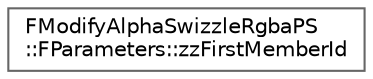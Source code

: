 digraph "Graphical Class Hierarchy"
{
 // INTERACTIVE_SVG=YES
 // LATEX_PDF_SIZE
  bgcolor="transparent";
  edge [fontname=Helvetica,fontsize=10,labelfontname=Helvetica,labelfontsize=10];
  node [fontname=Helvetica,fontsize=10,shape=box,height=0.2,width=0.4];
  rankdir="LR";
  Node0 [id="Node000000",label="FModifyAlphaSwizzleRgbaPS\l::FParameters::zzFirstMemberId",height=0.2,width=0.4,color="grey40", fillcolor="white", style="filled",URL="$d1/d38/structFModifyAlphaSwizzleRgbaPS_1_1FParameters_1_1zzFirstMemberId.html",tooltip=" "];
}
